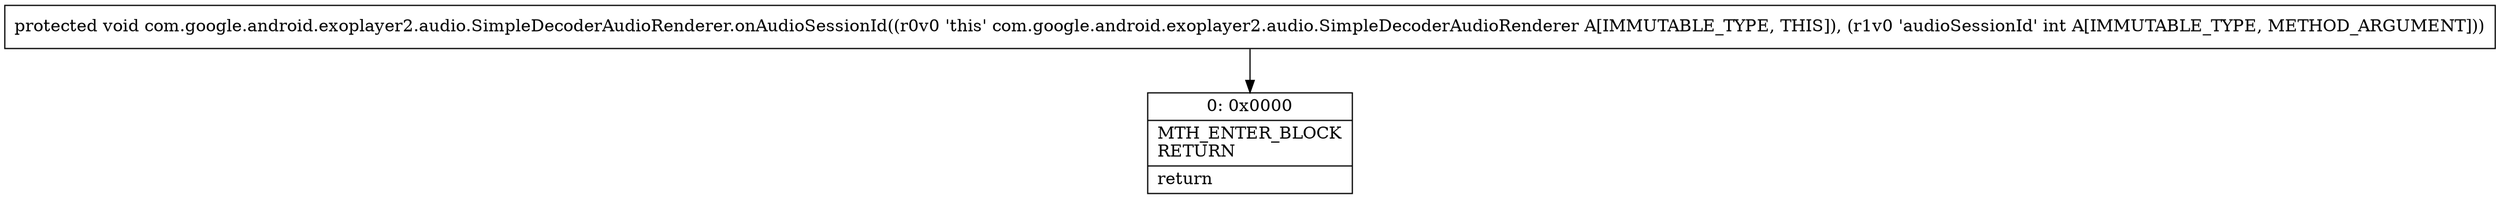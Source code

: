 digraph "CFG forcom.google.android.exoplayer2.audio.SimpleDecoderAudioRenderer.onAudioSessionId(I)V" {
Node_0 [shape=record,label="{0\:\ 0x0000|MTH_ENTER_BLOCK\lRETURN\l|return\l}"];
MethodNode[shape=record,label="{protected void com.google.android.exoplayer2.audio.SimpleDecoderAudioRenderer.onAudioSessionId((r0v0 'this' com.google.android.exoplayer2.audio.SimpleDecoderAudioRenderer A[IMMUTABLE_TYPE, THIS]), (r1v0 'audioSessionId' int A[IMMUTABLE_TYPE, METHOD_ARGUMENT])) }"];
MethodNode -> Node_0;
}

